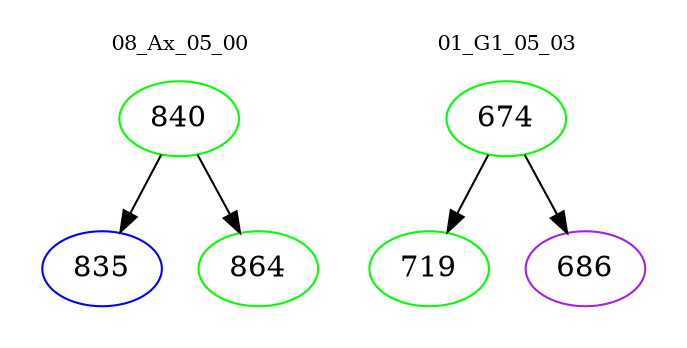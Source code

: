 digraph{
subgraph cluster_0 {
color = white
label = "08_Ax_05_00";
fontsize=10;
T0_840 [label="840", color="green"]
T0_840 -> T0_835 [color="black"]
T0_835 [label="835", color="blue"]
T0_840 -> T0_864 [color="black"]
T0_864 [label="864", color="green"]
}
subgraph cluster_1 {
color = white
label = "01_G1_05_03";
fontsize=10;
T1_674 [label="674", color="green"]
T1_674 -> T1_719 [color="black"]
T1_719 [label="719", color="green"]
T1_674 -> T1_686 [color="black"]
T1_686 [label="686", color="purple"]
}
}
